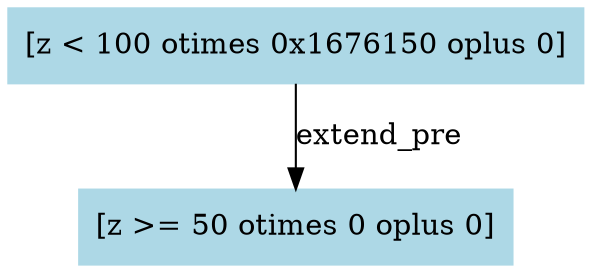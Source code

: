 digraph "[x := x - 2]" {
"0x167aed0" [label="[z < 100 otimes 0x1676150 oplus 0]", color=lightblue,style=filled,shape=box]
"0x167aed0" -> "0x1676150" [label=extend_pre,color=black]
"0x1676150" [label="[z >= 50 otimes 0 oplus 0]", color=lightblue,style=filled,shape=box]
}



